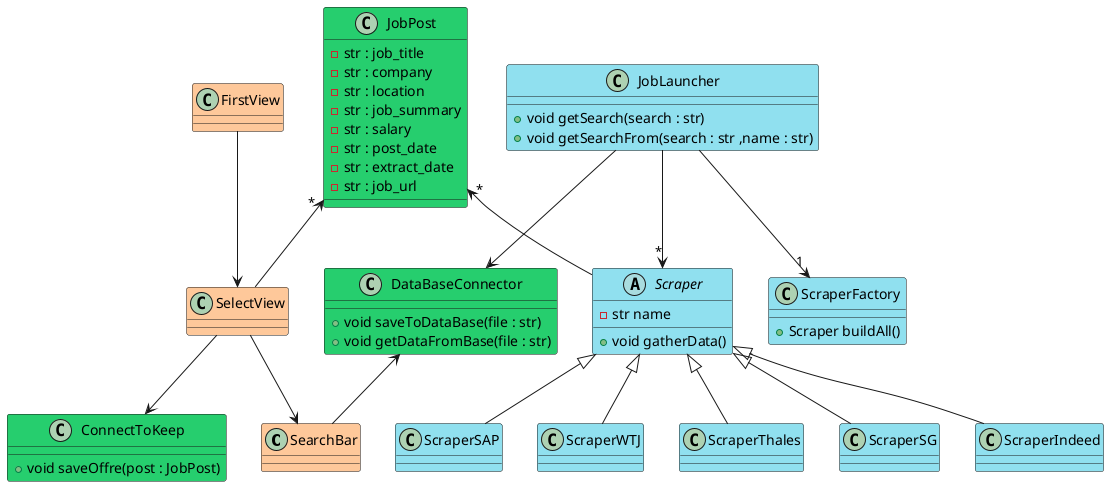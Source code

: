 @startuml uml



class SearchBar #fec89a {

}

class SelectView #fec89a {

}

class FirstView #fec89a {
}

class JobPost #26CE6E {
    -str : job_title
    -str : company
    -str : location
    -str : job_summary
    -str : salary
    -str : post_date
    -str : extract_date
    -str : job_url
}

class DataBaseConnector #26CE6E {
    +void saveToDataBase(file : str)
    +void getDataFromBase(file : str)
}

class ConnectToKeep #26CE6E {
    +void saveOffre(post : JobPost)
}

JobPost "*" <--  SelectView
JobPost "*" <--  Scraper

DataBaseConnector <-- SearchBar
SelectView --> SearchBar
SelectView --> ConnectToKeep
FirstView --> SelectView 

class JobLauncher #90e0ef {
    +void getSearch(search : str)
    +void getSearchFrom(search : str ,name : str)
}


class ScraperFactory #90e0ef {
    +Scraper buildAll()
}

abstract class Scraper #90e0ef {
    -str name
	+void gatherData()
}

class ScraperIndeed #90e0ef {
}

class ScraperSAP #90e0ef {
}

class ScraperWTJ #90e0ef {
}

class ScraperThales #90e0ef {
}

class ScraperSG #90e0ef {
}

JobLauncher --> DataBaseConnector 
JobLauncher --> "*" Scraper
Scraper  <|-- ScraperThales    
Scraper  <|-- ScraperSG
Scraper  <|-- ScraperWTJ
Scraper  <|-- ScraperIndeed
Scraper  <|-- ScraperSAP
JobLauncher --> "1" ScraperFactory


@enduml